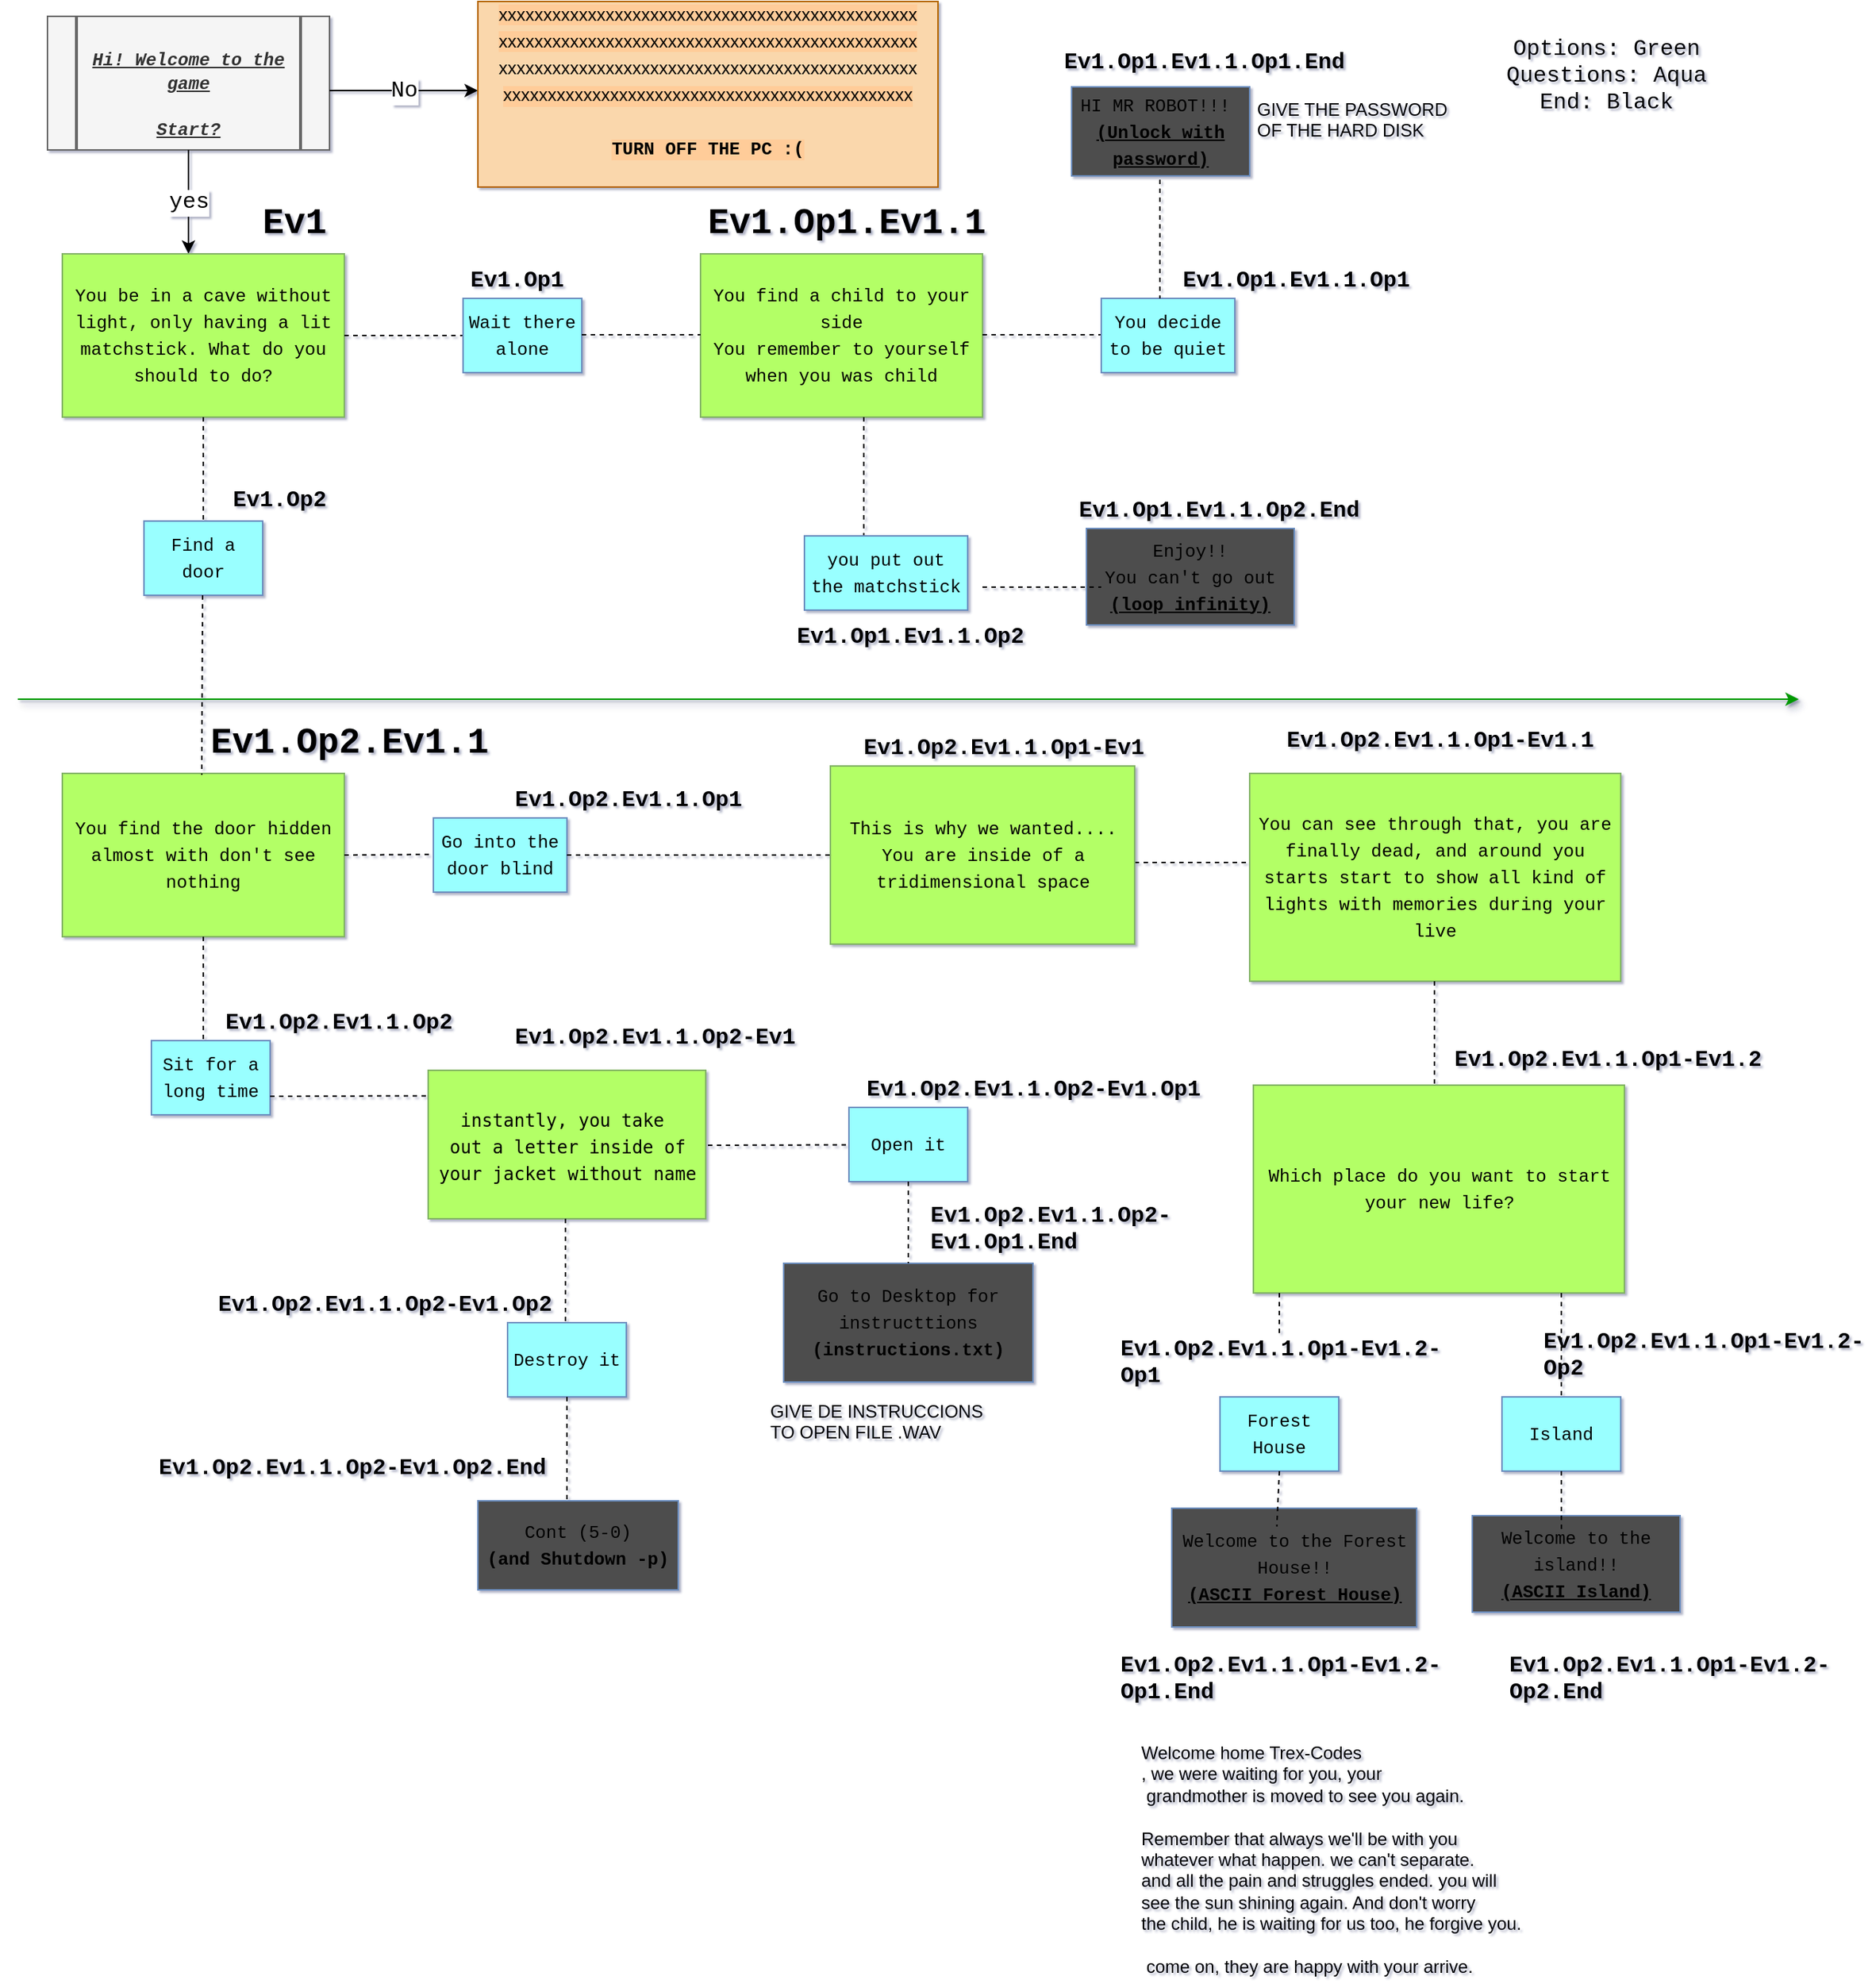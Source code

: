 <mxfile version="12.1.3" type="device" pages="1"><diagram id="9uVwyfsfCK1pvOovjBuG" name="Página-1"><mxGraphModel dx="3398" dy="931" grid="1" gridSize="10" guides="1" tooltips="1" connect="1" arrows="1" fold="1" page="1" pageScale="1" pageWidth="1200" pageHeight="1920" math="0" shadow="1"><root><mxCell id="0"/><mxCell id="1" parent="0"/><mxCell id="Qtg1uJjCrPA5Q5Fs2Zk5-1" value="" style="shape=process;whiteSpace=wrap;html=1;backgroundOutline=1;fillColor=#f5f5f5;strokeColor=#666666;fontColor=#333333;" parent="1" vertex="1"><mxGeometry x="20" y="20" width="190" height="90" as="geometry"/></mxCell><mxCell id="Qtg1uJjCrPA5Q5Fs2Zk5-2" value="&lt;b&gt;&lt;i&gt;&lt;u&gt;&lt;font face=&quot;Courier New&quot;&gt;&lt;br&gt;Hi! Welcome to the game&lt;br&gt;&lt;br&gt;Start?&lt;/font&gt;&lt;/u&gt;&lt;/i&gt;&lt;/b&gt;" style="text;html=1;fillColor=#f5f5f5;align=center;verticalAlign=middle;whiteSpace=wrap;rounded=0;strokeColor=#666666;fontColor=#333333;" parent="1" vertex="1"><mxGeometry x="40" y="20" width="150" height="90" as="geometry"/></mxCell><mxCell id="Qtg1uJjCrPA5Q5Fs2Zk5-4" value="&lt;font style=&quot;font-size: 15px;&quot;&gt;No&lt;br&gt;&lt;/font&gt;" style="endArrow=classic;html=1;rounded=0;fontFamily=Courier New;" parent="1" edge="1"><mxGeometry relative="1" as="geometry"><mxPoint x="210" y="70" as="sourcePoint"/><mxPoint x="310" y="70" as="targetPoint"/><Array as="points"/></mxGeometry></mxCell><mxCell id="Qtg1uJjCrPA5Q5Fs2Zk5-6" value="&lt;font style=&quot;font-size: 15px;&quot;&gt;yes&lt;/font&gt;" style="endArrow=classic;html=1;rounded=0;fontFamily=Courier New;exitX=0.5;exitY=1;exitDx=0;exitDy=0;" parent="1" source="Qtg1uJjCrPA5Q5Fs2Zk5-2" edge="1"><mxGeometry relative="1" as="geometry"><mxPoint x="120" y="150" as="sourcePoint"/><mxPoint x="115" y="180" as="targetPoint"/><Array as="points"/></mxGeometry></mxCell><mxCell id="Qtg1uJjCrPA5Q5Fs2Zk5-8" value="Text" style="text;html=1;align=center;verticalAlign=middle;resizable=0;points=[];autosize=1;strokeColor=none;fillColor=none;fontSize=15;fontFamily=Courier New;" parent="1" vertex="1"><mxGeometry x="320" y="45" width="60" height="30" as="geometry"/></mxCell><mxCell id="Qtg1uJjCrPA5Q5Fs2Zk5-9" value="&lt;span style=&quot;font-family: Helvetica; font-size: 12px; text-align: left; background-color: rgb(255, 204, 153);&quot;&gt;xxxxxxxxxxxxxxxxxxxxxxxxxxxxxxxxxxxxxxxxxxxxxxx&lt;/span&gt;&lt;br style=&quot;font-family: Helvetica; font-size: 12px; text-align: left;&quot;&gt;&lt;span style=&quot;font-family: Helvetica; font-size: 12px; text-align: left; background-color: rgb(255, 204, 153);&quot;&gt;xxxxxxxxxxxxxxxxxxxxxxxxxxxxxxxxxxxxxxxxxxxxxxx&lt;/span&gt;&lt;br style=&quot;font-family: Helvetica; font-size: 12px; text-align: left;&quot;&gt;&lt;span style=&quot;font-size: 12px; text-align: left; font-family: helvetica;&quot;&gt;xxxxxxxxxxxxxxxxxxxxxxxxxxxxxxxxxxxxxxxxxxxxxxx&lt;/span&gt;&lt;br style=&quot;font-family: Helvetica; font-size: 12px; text-align: left;&quot;&gt;&lt;span style=&quot;font-size: 12px; text-align: left; background-color: rgb(255, 204, 153);&quot;&gt;&lt;font face=&quot;Helvetica&quot;&gt;xxxxxxxxxxxxxxxxxxxxxxxxxxxxxxxxxxxxxxxxxxxxxx&lt;/font&gt;&lt;br&gt;&lt;br&gt;&lt;b style=&quot;&quot;&gt;TURN OFF THE PC :(&lt;br&gt;&lt;/b&gt;&lt;br&gt;&lt;/span&gt;" style="rounded=0;whiteSpace=wrap;html=1;fontFamily=Courier New;fontSize=15;fillColor=#fad7ac;strokeColor=#b46504;" parent="1" vertex="1"><mxGeometry x="310" y="10" width="310" height="125" as="geometry"/></mxCell><mxCell id="Qtg1uJjCrPA5Q5Fs2Zk5-13" value="&lt;font style=&quot;font-size: 12px;&quot;&gt;You be in a cave without light, only having a lit matchstick. What do you should to do?&lt;/font&gt;" style="rounded=0;whiteSpace=wrap;html=1;fontFamily=Courier New;fontSize=15;fillColor=#B3FF66;strokeColor=#82b366;" parent="1" vertex="1"><mxGeometry x="30" y="180" width="190" height="110" as="geometry"/></mxCell><mxCell id="Qtg1uJjCrPA5Q5Fs2Zk5-14" value="" style="endArrow=none;dashed=1;html=1;rounded=0;fontFamily=Courier New;fontSize=12;exitX=1;exitY=0.5;exitDx=0;exitDy=0;" parent="1" source="Qtg1uJjCrPA5Q5Fs2Zk5-13" edge="1"><mxGeometry width="50" height="50" relative="1" as="geometry"><mxPoint x="350" y="260" as="sourcePoint"/><mxPoint x="300" y="235" as="targetPoint"/></mxGeometry></mxCell><mxCell id="Qtg1uJjCrPA5Q5Fs2Zk5-16" value="&lt;span style=&quot;font-size: 12px;&quot;&gt;Wait &lt;/span&gt;&lt;span style=&quot;font-size: 12px;&quot;&gt;there alone&lt;/span&gt;" style="rounded=0;whiteSpace=wrap;html=1;fontFamily=Courier New;fontSize=15;fillColor=#99FFFF;strokeColor=#6c8ebf;" parent="1" vertex="1"><mxGeometry x="300" y="210" width="80" height="50" as="geometry"/></mxCell><mxCell id="Qtg1uJjCrPA5Q5Fs2Zk5-17" value="" style="endArrow=none;dashed=1;html=1;rounded=0;fontFamily=Courier New;fontSize=12;exitX=0.5;exitY=1;exitDx=0;exitDy=0;" parent="1" source="Qtg1uJjCrPA5Q5Fs2Zk5-13" edge="1"><mxGeometry width="50" height="50" relative="1" as="geometry"><mxPoint x="110" y="310" as="sourcePoint"/><mxPoint x="125" y="370" as="targetPoint"/></mxGeometry></mxCell><mxCell id="Qtg1uJjCrPA5Q5Fs2Zk5-18" value="&lt;span style=&quot;font-size: 12px;&quot;&gt;Find a door&lt;/span&gt;" style="rounded=0;whiteSpace=wrap;html=1;fontFamily=Courier New;fontSize=15;fillColor=#99FFFF;strokeColor=#6c8ebf;" parent="1" vertex="1"><mxGeometry x="85" y="360" width="80" height="50" as="geometry"/></mxCell><mxCell id="Qtg1uJjCrPA5Q5Fs2Zk5-20" value="&lt;h1&gt;Ev1&lt;/h1&gt;" style="text;html=1;strokeColor=none;fillColor=none;spacing=5;spacingTop=-20;whiteSpace=wrap;overflow=hidden;rounded=0;fontFamily=Courier New;fontSize=12;" parent="1" vertex="1"><mxGeometry x="160" y="140" width="80" height="40" as="geometry"/></mxCell><mxCell id="Qtg1uJjCrPA5Q5Fs2Zk5-22" value="&lt;h1 style=&quot;font-size: 15px;&quot;&gt;&lt;span style=&quot;background-color: initial;&quot;&gt;Ev1.&lt;/span&gt;Op1&lt;/h1&gt;" style="text;html=1;strokeColor=none;fillColor=none;spacing=5;spacingTop=-20;whiteSpace=wrap;overflow=hidden;rounded=0;fontFamily=Courier New;fontSize=12;" parent="1" vertex="1"><mxGeometry x="300" y="190" width="80" height="40" as="geometry"/></mxCell><mxCell id="Qtg1uJjCrPA5Q5Fs2Zk5-24" value="&lt;font style=&quot;font-size: 12px;&quot;&gt;&lt;span style=&quot;font-size: 12px;&quot;&gt;You find a child to your side&lt;/span&gt;&lt;br&gt;&lt;span style=&quot;font-size: 12px;&quot;&gt;You remember to yourself when you was child&lt;/span&gt;&lt;br&gt;&lt;/font&gt;" style="rounded=0;whiteSpace=wrap;html=1;fontFamily=Courier New;fontSize=15;fillColor=#B3FF66;strokeColor=#82b366;" parent="1" vertex="1"><mxGeometry x="460" y="180" width="190" height="110" as="geometry"/></mxCell><mxCell id="Qtg1uJjCrPA5Q5Fs2Zk5-25" value="" style="endArrow=none;dashed=1;html=1;rounded=0;fontFamily=Courier New;fontSize=12;exitX=1;exitY=0.5;exitDx=0;exitDy=0;" parent="1" edge="1"><mxGeometry width="50" height="50" relative="1" as="geometry"><mxPoint x="380" y="234.5" as="sourcePoint"/><mxPoint x="460" y="234.5" as="targetPoint"/></mxGeometry></mxCell><mxCell id="Qtg1uJjCrPA5Q5Fs2Zk5-26" value="&lt;h1&gt;Ev1.Op1.Ev1.1&lt;/h1&gt;" style="text;html=1;strokeColor=none;fillColor=none;spacing=5;spacingTop=-20;whiteSpace=wrap;overflow=hidden;rounded=0;fontFamily=Courier New;fontSize=12;" parent="1" vertex="1"><mxGeometry x="460" y="140" width="210" height="40" as="geometry"/></mxCell><mxCell id="Qtg1uJjCrPA5Q5Fs2Zk5-28" value="" style="endArrow=none;dashed=1;html=1;rounded=0;fontFamily=Courier New;fontSize=12;exitX=1;exitY=0.5;exitDx=0;exitDy=0;" parent="1" edge="1"><mxGeometry width="50" height="50" relative="1" as="geometry"><mxPoint x="650" y="234.5" as="sourcePoint"/><mxPoint x="730" y="234.5" as="targetPoint"/></mxGeometry></mxCell><mxCell id="Qtg1uJjCrPA5Q5Fs2Zk5-29" value="" style="endArrow=none;dashed=1;html=1;rounded=0;fontFamily=Courier New;fontSize=12;exitX=0.5;exitY=1;exitDx=0;exitDy=0;" parent="1" edge="1"><mxGeometry width="50" height="50" relative="1" as="geometry"><mxPoint x="570" y="290" as="sourcePoint"/><mxPoint x="570" y="370" as="targetPoint"/></mxGeometry></mxCell><mxCell id="Qtg1uJjCrPA5Q5Fs2Zk5-30" value="&lt;h1 style=&quot;font-size: 15px;&quot;&gt;Ev1.Op1.Ev1.1&lt;span style=&quot;background-color: initial;&quot;&gt;.&lt;/span&gt;Op2&lt;/h1&gt;" style="text;html=1;strokeColor=none;fillColor=none;spacing=5;spacingTop=-20;whiteSpace=wrap;overflow=hidden;rounded=0;fontFamily=Courier New;fontSize=12;" parent="1" vertex="1"><mxGeometry x="520" y="430" width="180" height="20" as="geometry"/></mxCell><mxCell id="Qtg1uJjCrPA5Q5Fs2Zk5-31" value="&lt;span style=&quot;font-size: 12px;&quot;&gt;you put out the matchstick&lt;/span&gt;" style="rounded=0;whiteSpace=wrap;html=1;fontFamily=Courier New;fontSize=15;fillColor=#99FFFF;strokeColor=#6c8ebf;" parent="1" vertex="1"><mxGeometry x="530" y="370" width="110" height="50" as="geometry"/></mxCell><mxCell id="Qtg1uJjCrPA5Q5Fs2Zk5-32" value="&lt;span style=&quot;font-size: 12px;&quot;&gt;You decide to be quiet&lt;/span&gt;" style="rounded=0;whiteSpace=wrap;html=1;fontFamily=Courier New;fontSize=15;fillColor=#99FFFF;strokeColor=#6c8ebf;" parent="1" vertex="1"><mxGeometry x="730" y="210" width="90" height="50" as="geometry"/></mxCell><mxCell id="Qtg1uJjCrPA5Q5Fs2Zk5-33" value="&lt;h1 style=&quot;font-size: 15px;&quot;&gt;Ev1.Op1.Ev1.1&lt;span style=&quot;background-color: initial;&quot;&gt;.&lt;/span&gt;Op1&lt;/h1&gt;" style="text;html=1;strokeColor=none;fillColor=none;spacing=5;spacingTop=-20;whiteSpace=wrap;overflow=hidden;rounded=0;fontFamily=Courier New;fontSize=12;" parent="1" vertex="1"><mxGeometry x="780" y="190" width="170" height="20" as="geometry"/></mxCell><mxCell id="Qtg1uJjCrPA5Q5Fs2Zk5-35" value="" style="endArrow=none;dashed=1;html=1;rounded=0;fontFamily=Courier New;fontSize=12;exitX=0.5;exitY=1;exitDx=0;exitDy=0;" parent="1" edge="1"><mxGeometry width="50" height="50" relative="1" as="geometry"><mxPoint x="769.5" y="130" as="sourcePoint"/><mxPoint x="769.5" y="210" as="targetPoint"/></mxGeometry></mxCell><mxCell id="Qtg1uJjCrPA5Q5Fs2Zk5-36" value="Options: Green&lt;br&gt;Questions: Aqua&lt;br&gt;End: Black" style="text;html=1;align=center;verticalAlign=middle;resizable=0;points=[];autosize=1;strokeColor=none;fillColor=none;fontSize=15;fontFamily=Courier New;" parent="1" vertex="1"><mxGeometry x="990" y="25" width="160" height="70" as="geometry"/></mxCell><mxCell id="Qtg1uJjCrPA5Q5Fs2Zk5-37" value="&lt;font style=&quot;font-size: 12px;&quot;&gt;&lt;font style=&quot;font-size: 12px;&quot;&gt;HI MR ROBOT!!!&amp;nbsp;&lt;br style=&quot;&quot;&gt;&lt;/font&gt;&lt;b style=&quot;&quot;&gt;&lt;u style=&quot;&quot;&gt;(Unlock with password)&lt;/u&gt;&lt;/b&gt;&lt;/font&gt;" style="rounded=0;whiteSpace=wrap;html=1;fontFamily=Courier New;fontSize=15;fillColor=#4D4D4D;strokeColor=#6c8ebf;" parent="1" vertex="1"><mxGeometry x="710" y="67.5" width="120" height="60" as="geometry"/></mxCell><mxCell id="Qtg1uJjCrPA5Q5Fs2Zk5-39" value="&lt;h1 style=&quot;font-size: 15px;&quot;&gt;&lt;span style=&quot;background-color: initial;&quot;&gt;Ev1.Op1.Ev1.1&lt;/span&gt;&lt;span style=&quot;background-color: initial;&quot;&gt;.&lt;/span&gt;&lt;span style=&quot;background-color: initial;&quot;&gt;Op1.&lt;/span&gt;End&lt;/h1&gt;&lt;div&gt;&lt;br&gt;&lt;/div&gt;" style="text;html=1;strokeColor=none;fillColor=none;spacing=5;spacingTop=-20;whiteSpace=wrap;overflow=hidden;rounded=0;fontFamily=Courier New;fontSize=12;" parent="1" vertex="1"><mxGeometry x="700" y="42.5" width="210" height="25" as="geometry"/></mxCell><mxCell id="Qtg1uJjCrPA5Q5Fs2Zk5-40" value="" style="endArrow=none;dashed=1;html=1;rounded=0;fontFamily=Courier New;fontSize=12;exitX=1;exitY=0.5;exitDx=0;exitDy=0;" parent="1" edge="1"><mxGeometry width="50" height="50" relative="1" as="geometry"><mxPoint x="752.5" y="590" as="sourcePoint"/><mxPoint x="832.5" y="590" as="targetPoint"/></mxGeometry></mxCell><mxCell id="Qtg1uJjCrPA5Q5Fs2Zk5-41" value="&lt;font style=&quot;font-size: 12px;&quot;&gt;Enjoy!!&lt;br&gt;You can't go out&lt;br&gt;&lt;b&gt;&lt;u&gt;(loop infinity)&lt;/u&gt;&lt;/b&gt;&lt;br&gt;&lt;/font&gt;" style="rounded=0;whiteSpace=wrap;html=1;fontFamily=Courier New;fontSize=15;fillColor=#4D4D4D;strokeColor=#6c8ebf;" parent="1" vertex="1"><mxGeometry x="720" y="365" width="140" height="65" as="geometry"/></mxCell><mxCell id="Qtg1uJjCrPA5Q5Fs2Zk5-42" value="&lt;h1 style=&quot;font-size: 15px;&quot;&gt;&lt;span style=&quot;background-color: initial;&quot;&gt;Ev1.Op1.Ev1.1&lt;/span&gt;&lt;span style=&quot;background-color: initial;&quot;&gt;.&lt;/span&gt;&lt;span style=&quot;background-color: initial;&quot;&gt;Op2&lt;/span&gt;.End&lt;/h1&gt;&lt;div&gt;&lt;br&gt;&lt;/div&gt;" style="text;html=1;strokeColor=none;fillColor=none;spacing=5;spacingTop=-20;whiteSpace=wrap;overflow=hidden;rounded=0;fontFamily=Courier New;fontSize=12;" parent="1" vertex="1"><mxGeometry x="710" y="345" width="200" height="25" as="geometry"/></mxCell><mxCell id="Qtg1uJjCrPA5Q5Fs2Zk5-43" value="&lt;font&gt;&lt;span style=&quot;font-size: 12px&quot;&gt;You find the door hidden almost with don't see nothing&lt;/span&gt;&lt;br&gt;&lt;/font&gt;" style="rounded=0;whiteSpace=wrap;html=1;fontFamily=Courier New;fontSize=15;fillColor=#B3FF66;strokeColor=#82b366;" parent="1" vertex="1"><mxGeometry x="30" y="530" width="190" height="110" as="geometry"/></mxCell><mxCell id="Qtg1uJjCrPA5Q5Fs2Zk5-44" value="" style="endArrow=none;dashed=1;html=1;rounded=0;fontFamily=Courier New;fontSize=12;exitX=0.5;exitY=1;exitDx=0;exitDy=0;entryX=-0.005;entryY=1.025;entryDx=0;entryDy=0;entryPerimeter=0;" parent="1" target="Qtg1uJjCrPA5Q5Fs2Zk5-52" edge="1"><mxGeometry width="50" height="50" relative="1" as="geometry"><mxPoint x="124.5" y="410" as="sourcePoint"/><mxPoint x="124.5" y="490" as="targetPoint"/></mxGeometry></mxCell><mxCell id="Qtg1uJjCrPA5Q5Fs2Zk5-49" value="&lt;h1 style=&quot;font-size: 15px;&quot;&gt;&lt;span style=&quot;background-color: initial;&quot;&gt;Ev1.&lt;/span&gt;Op2&lt;/h1&gt;" style="text;html=1;strokeColor=none;fillColor=none;spacing=5;spacingTop=-20;whiteSpace=wrap;overflow=hidden;rounded=0;fontFamily=Courier New;fontSize=12;" parent="1" vertex="1"><mxGeometry x="140" y="337.5" width="80" height="40" as="geometry"/></mxCell><mxCell id="Qtg1uJjCrPA5Q5Fs2Zk5-52" value="&lt;h1&gt;Ev1.Op2.Ev1.1&lt;/h1&gt;" style="text;html=1;strokeColor=none;fillColor=none;spacing=5;spacingTop=-20;whiteSpace=wrap;overflow=hidden;rounded=0;fontFamily=Courier New;fontSize=12;" parent="1" vertex="1"><mxGeometry x="125" y="490" width="210" height="40" as="geometry"/></mxCell><mxCell id="r63pEHake4h-wbilJ2U2-1" value="" style="html=1;strokeColor=#009900;shadow=1;fillColor=#97D077;" parent="1" edge="1"><mxGeometry width="50" height="50" relative="1" as="geometry"><mxPoint y="480" as="sourcePoint"/><mxPoint x="1200" y="480" as="targetPoint"/></mxGeometry></mxCell><mxCell id="r63pEHake4h-wbilJ2U2-7" value="" style="endArrow=none;dashed=1;html=1;rounded=0;fontFamily=Courier New;fontSize=12;exitX=1;exitY=0.5;exitDx=0;exitDy=0;" parent="1" source="Qtg1uJjCrPA5Q5Fs2Zk5-43" edge="1"><mxGeometry width="50" height="50" relative="1" as="geometry"><mxPoint x="230" y="585" as="sourcePoint"/><mxPoint x="290" y="584.5" as="targetPoint"/></mxGeometry></mxCell><mxCell id="r63pEHake4h-wbilJ2U2-8" value="" style="endArrow=none;dashed=1;html=1;rounded=0;fontFamily=Courier New;fontSize=12;exitX=0.5;exitY=1;exitDx=0;exitDy=0;" parent="1" edge="1"><mxGeometry width="50" height="50" relative="1" as="geometry"><mxPoint x="125" y="640" as="sourcePoint"/><mxPoint x="125" y="720" as="targetPoint"/></mxGeometry></mxCell><mxCell id="r63pEHake4h-wbilJ2U2-9" value="&lt;font style=&quot;font-size: 12px&quot;&gt;Go into the door blind&lt;/font&gt;" style="rounded=0;whiteSpace=wrap;html=1;fontFamily=Courier New;fontSize=15;fillColor=#99FFFF;strokeColor=#6c8ebf;" parent="1" vertex="1"><mxGeometry x="280" y="560" width="90" height="50" as="geometry"/></mxCell><mxCell id="r63pEHake4h-wbilJ2U2-10" value="&lt;font style=&quot;font-size: 12px&quot;&gt;Sit for a long time&lt;/font&gt;" style="rounded=0;whiteSpace=wrap;html=1;fontFamily=Courier New;fontSize=15;fillColor=#99FFFF;strokeColor=#6c8ebf;" parent="1" vertex="1"><mxGeometry x="90" y="710" width="80" height="50" as="geometry"/></mxCell><mxCell id="r63pEHake4h-wbilJ2U2-12" value="&lt;h1 style=&quot;font-size: 15px&quot;&gt;Ev1.Op2.Ev1.1.Op1&lt;/h1&gt;" style="text;html=1;strokeColor=none;fillColor=none;spacing=5;spacingTop=-20;whiteSpace=wrap;overflow=hidden;rounded=0;fontFamily=Courier New;fontSize=12;" parent="1" vertex="1"><mxGeometry x="330" y="540" width="190" height="40" as="geometry"/></mxCell><mxCell id="r63pEHake4h-wbilJ2U2-13" value="&lt;h1 style=&quot;font-size: 15px&quot;&gt;Ev1.Op2.Ev1.1.Op2&lt;/h1&gt;&lt;div&gt;&lt;br&gt;&lt;/div&gt;" style="text;html=1;strokeColor=none;fillColor=none;spacing=5;spacingTop=-20;whiteSpace=wrap;overflow=hidden;rounded=0;fontFamily=Courier New;fontSize=12;" parent="1" vertex="1"><mxGeometry x="135" y="690" width="190" height="40" as="geometry"/></mxCell><mxCell id="r63pEHake4h-wbilJ2U2-14" value="&lt;div&gt;&lt;font style=&quot;font-size: 12px&quot; face=&quot;Courier New&quot;&gt;&lt;font style=&quot;font-size: 12px&quot;&gt;This is why we wanted.... &lt;/font&gt;&lt;br&gt;&lt;/font&gt;&lt;/div&gt;&lt;div&gt;&lt;font style=&quot;font-size: 12px&quot; face=&quot;Courier New&quot;&gt;You are inside of a tridimensional space&lt;br&gt;&lt;/font&gt;&lt;/div&gt;" style="rounded=0;whiteSpace=wrap;html=1;fontFamily=Courier New;fontSize=15;fillColor=#B3FF66;strokeColor=#82b366;" parent="1" vertex="1"><mxGeometry x="547.5" y="525" width="205" height="120" as="geometry"/></mxCell><mxCell id="r63pEHake4h-wbilJ2U2-15" value="" style="endArrow=none;dashed=1;html=1;rounded=0;fontFamily=Courier New;fontSize=12;exitX=1;exitY=0.5;exitDx=0;exitDy=0;entryX=0;entryY=0.5;entryDx=0;entryDy=0;" parent="1" source="r63pEHake4h-wbilJ2U2-9" target="r63pEHake4h-wbilJ2U2-14" edge="1"><mxGeometry width="50" height="50" relative="1" as="geometry"><mxPoint x="380" y="584.5" as="sourcePoint"/><mxPoint x="510" y="584" as="targetPoint"/></mxGeometry></mxCell><mxCell id="r63pEHake4h-wbilJ2U2-16" value="&lt;div align=&quot;center&quot;&gt;&lt;pre class=&quot;tw-data-text tw-text-large tw-ta&quot; id=&quot;tw-target-text&quot; dir=&quot;ltr&quot;&gt;&lt;font style=&quot;font-size: 12px&quot;&gt;&lt;span class=&quot;Y2IQFc&quot; lang=&quot;en&quot;&gt;instantly&lt;/span&gt;, you take &lt;br&gt;out a letter inside of&lt;br&gt;your jacket without name&lt;br&gt;&lt;/font&gt;&lt;/pre&gt;&lt;/div&gt;" style="rounded=0;whiteSpace=wrap;html=1;fontFamily=Courier New;fontSize=15;fillColor=#B3FF66;strokeColor=#82b366;align=center;" parent="1" vertex="1"><mxGeometry x="276.5" y="730" width="187" height="100" as="geometry"/></mxCell><mxCell id="r63pEHake4h-wbilJ2U2-17" value="" style="endArrow=none;dashed=1;html=1;rounded=0;fontFamily=Courier New;fontSize=12;exitX=1;exitY=0.75;exitDx=0;exitDy=0;entryX=-0.005;entryY=0.172;entryDx=0;entryDy=0;entryPerimeter=0;" parent="1" source="r63pEHake4h-wbilJ2U2-10" target="r63pEHake4h-wbilJ2U2-16" edge="1"><mxGeometry width="50" height="50" relative="1" as="geometry"><mxPoint x="170" y="750.5" as="sourcePoint"/><mxPoint x="230" y="750" as="targetPoint"/></mxGeometry></mxCell><mxCell id="r63pEHake4h-wbilJ2U2-18" value="" style="endArrow=none;dashed=1;html=1;rounded=0;fontFamily=Courier New;fontSize=12;exitX=1;exitY=0.5;exitDx=0;exitDy=0;" parent="1" edge="1"><mxGeometry width="50" height="50" relative="1" as="geometry"><mxPoint x="650.0" y="404.5" as="sourcePoint"/><mxPoint x="730.0" y="404.5" as="targetPoint"/></mxGeometry></mxCell><mxCell id="r63pEHake4h-wbilJ2U2-19" value="&lt;font style=&quot;font-size: 12px&quot;&gt;You can see through that, you are finally dead, and around you starts start to show all kind of lights with memories during your live&lt;/font&gt;&lt;font style=&quot;font-size: 12px&quot;&gt;&lt;br&gt;&lt;/font&gt;" style="rounded=0;whiteSpace=wrap;html=1;fontFamily=Courier New;fontSize=15;fillColor=#B3FF66;strokeColor=#82b366;" parent="1" vertex="1"><mxGeometry x="830" y="530" width="250" height="140" as="geometry"/></mxCell><mxCell id="r63pEHake4h-wbilJ2U2-21" value="" style="endArrow=none;dashed=1;html=1;rounded=0;fontFamily=Courier New;fontSize=12;exitX=0.5;exitY=1;exitDx=0;exitDy=0;" parent="1" edge="1"><mxGeometry width="50" height="50" relative="1" as="geometry"><mxPoint x="954.5" y="670" as="sourcePoint"/><mxPoint x="954.5" y="750" as="targetPoint"/></mxGeometry></mxCell><mxCell id="r63pEHake4h-wbilJ2U2-22" value="&lt;font style=&quot;font-size: 12px&quot;&gt;Welcome to the island!!&lt;br&gt;&lt;b&gt;&lt;u&gt;(ASCII Island)&lt;/u&gt;&lt;/b&gt;&lt;br&gt;&lt;/font&gt;" style="rounded=0;whiteSpace=wrap;html=1;fontFamily=Courier New;fontSize=15;fillColor=#4D4D4D;strokeColor=#6c8ebf;" parent="1" vertex="1"><mxGeometry x="980" y="1030" width="140" height="65" as="geometry"/></mxCell><mxCell id="r63pEHake4h-wbilJ2U2-23" value="" style="endArrow=none;dashed=1;html=1;rounded=0;fontFamily=Courier New;fontSize=12;exitX=1;exitY=0.75;exitDx=0;exitDy=0;entryX=-0.005;entryY=0.172;entryDx=0;entryDy=0;entryPerimeter=0;" parent="1" edge="1"><mxGeometry width="50" height="50" relative="1" as="geometry"><mxPoint x="465" y="780.5" as="sourcePoint"/><mxPoint x="570.565" y="780.2" as="targetPoint"/></mxGeometry></mxCell><mxCell id="r63pEHake4h-wbilJ2U2-24" value="" style="endArrow=none;dashed=1;html=1;rounded=0;fontFamily=Courier New;fontSize=12;exitX=0.5;exitY=1;exitDx=0;exitDy=0;" parent="1" edge="1"><mxGeometry width="50" height="50" relative="1" as="geometry"><mxPoint x="369" y="830" as="sourcePoint"/><mxPoint x="369" y="910" as="targetPoint"/></mxGeometry></mxCell><mxCell id="r63pEHake4h-wbilJ2U2-25" value="&lt;font style=&quot;font-size: 12px&quot;&gt;Open it&lt;/font&gt;" style="rounded=0;whiteSpace=wrap;html=1;fontFamily=Courier New;fontSize=15;fillColor=#99FFFF;strokeColor=#6c8ebf;" parent="1" vertex="1"><mxGeometry x="560" y="755" width="80" height="50" as="geometry"/></mxCell><mxCell id="r63pEHake4h-wbilJ2U2-26" value="&lt;font style=&quot;font-size: 12px&quot;&gt;Destroy it&lt;/font&gt;" style="rounded=0;whiteSpace=wrap;html=1;fontFamily=Courier New;fontSize=15;fillColor=#99FFFF;strokeColor=#6c8ebf;" parent="1" vertex="1"><mxGeometry x="330" y="900" width="80" height="50" as="geometry"/></mxCell><mxCell id="r63pEHake4h-wbilJ2U2-27" value="&lt;font style=&quot;font-size: 12px&quot;&gt;Island&lt;/font&gt;" style="rounded=0;whiteSpace=wrap;html=1;fontFamily=Courier New;fontSize=15;fillColor=#99FFFF;strokeColor=#6c8ebf;" parent="1" vertex="1"><mxGeometry x="1000" y="950" width="80" height="50" as="geometry"/></mxCell><mxCell id="r63pEHake4h-wbilJ2U2-28" value="&lt;font style=&quot;font-size: 12px&quot;&gt;Which place do you want to start your new life?&lt;/font&gt;&lt;font style=&quot;font-size: 12px&quot;&gt;&lt;br&gt;&lt;/font&gt;" style="rounded=0;whiteSpace=wrap;html=1;fontFamily=Courier New;fontSize=15;fillColor=#B3FF66;strokeColor=#82b366;" parent="1" vertex="1"><mxGeometry x="832.5" y="740" width="250" height="140" as="geometry"/></mxCell><mxCell id="r63pEHake4h-wbilJ2U2-29" value="" style="endArrow=none;dashed=1;html=1;rounded=0;fontFamily=Courier New;fontSize=12;exitX=0.5;exitY=1;exitDx=0;exitDy=0;entryX=0.5;entryY=0;entryDx=0;entryDy=0;" parent="1" target="r63pEHake4h-wbilJ2U2-27" edge="1"><mxGeometry width="50" height="50" relative="1" as="geometry"><mxPoint x="1040.0" y="880" as="sourcePoint"/><mxPoint x="1040.0" y="960" as="targetPoint"/></mxGeometry></mxCell><mxCell id="r63pEHake4h-wbilJ2U2-30" value="" style="endArrow=none;dashed=1;html=1;rounded=0;fontFamily=Courier New;fontSize=12;exitX=0.5;exitY=1;exitDx=0;exitDy=0;entryX=0.429;entryY=0.154;entryDx=0;entryDy=0;entryPerimeter=0;" parent="1" source="r63pEHake4h-wbilJ2U2-27" target="r63pEHake4h-wbilJ2U2-22" edge="1"><mxGeometry width="50" height="50" relative="1" as="geometry"><mxPoint x="1050.0" y="880" as="sourcePoint"/><mxPoint x="1050.0" y="960" as="targetPoint"/></mxGeometry></mxCell><mxCell id="r63pEHake4h-wbilJ2U2-37" value="&lt;font style=&quot;font-size: 12px&quot;&gt;Welcome to the Forest House!!&lt;br&gt;&lt;b&gt;&lt;u&gt;(ASCII Forest House)&lt;/u&gt;&lt;/b&gt;&lt;br&gt;&lt;/font&gt;" style="rounded=0;whiteSpace=wrap;html=1;fontFamily=Courier New;fontSize=15;fillColor=#4D4D4D;strokeColor=#6c8ebf;" parent="1" vertex="1"><mxGeometry x="777.5" y="1025" width="165" height="80" as="geometry"/></mxCell><mxCell id="r63pEHake4h-wbilJ2U2-38" value="&lt;div&gt;&lt;font style=&quot;font-size: 12px&quot;&gt;Forest &lt;br&gt;&lt;/font&gt;&lt;/div&gt;&lt;div&gt;&lt;font style=&quot;font-size: 12px&quot;&gt;House&lt;br&gt;&lt;/font&gt;&lt;/div&gt;" style="rounded=0;whiteSpace=wrap;html=1;fontFamily=Courier New;fontSize=15;fillColor=#99FFFF;strokeColor=#6c8ebf;" parent="1" vertex="1"><mxGeometry x="810" y="950" width="80" height="50" as="geometry"/></mxCell><mxCell id="r63pEHake4h-wbilJ2U2-39" value="" style="endArrow=none;dashed=1;html=1;rounded=0;fontFamily=Courier New;fontSize=12;exitX=0.5;exitY=1;exitDx=0;exitDy=0;entryX=0.5;entryY=0;entryDx=0;entryDy=0;" parent="1" source="r63pEHake4h-wbilJ2U2-70" target="r63pEHake4h-wbilJ2U2-38" edge="1"><mxGeometry width="50" height="50" relative="1" as="geometry"><mxPoint x="850.0" y="880" as="sourcePoint"/><mxPoint x="850.0" y="960" as="targetPoint"/></mxGeometry></mxCell><mxCell id="r63pEHake4h-wbilJ2U2-40" value="" style="endArrow=none;dashed=1;html=1;rounded=0;fontFamily=Courier New;fontSize=12;exitX=0.5;exitY=1;exitDx=0;exitDy=0;entryX=0.429;entryY=0.154;entryDx=0;entryDy=0;entryPerimeter=0;" parent="1" source="r63pEHake4h-wbilJ2U2-38" target="r63pEHake4h-wbilJ2U2-37" edge="1"><mxGeometry width="50" height="50" relative="1" as="geometry"><mxPoint x="860.0" y="880" as="sourcePoint"/><mxPoint x="860.0" y="960" as="targetPoint"/></mxGeometry></mxCell><mxCell id="r63pEHake4h-wbilJ2U2-41" value="&lt;div&gt;Welcome home Trex-Codes&lt;/div&gt;&lt;div&gt;, we were waiting for you, your&lt;/div&gt;&lt;div&gt;&amp;nbsp;grandmother is moved to see you again.&lt;/div&gt;&lt;div&gt;&lt;br&gt;&lt;/div&gt;&lt;div&gt;Remember that always we'll be with you&lt;/div&gt;&lt;div&gt;whatever what happen. we can't separate.&lt;/div&gt;&lt;div&gt;and all the pain and struggles ended. you will &lt;br&gt;&lt;/div&gt;&lt;div&gt;see the sun shining again. And don't worry&lt;/div&gt;&lt;div&gt;the child, he is waiting for us too, he forgive you.&lt;/div&gt;&lt;div&gt;&lt;br&gt;&lt;/div&gt;&lt;div&gt;&amp;nbsp;come on, they are happy with your arrive.&lt;br&gt;&lt;/div&gt;" style="text;html=1;resizable=0;points=[];autosize=1;align=left;verticalAlign=top;spacingTop=-4;" parent="1" vertex="1"><mxGeometry x="755" y="1180" width="270" height="160" as="geometry"/></mxCell><mxCell id="r63pEHake4h-wbilJ2U2-45" value="" style="endArrow=none;dashed=1;html=1;rounded=0;fontFamily=Courier New;fontSize=12;exitX=0.5;exitY=1;exitDx=0;exitDy=0;" parent="1" edge="1"><mxGeometry width="50" height="50" relative="1" as="geometry"><mxPoint x="370" y="950" as="sourcePoint"/><mxPoint x="370" y="1030" as="targetPoint"/></mxGeometry></mxCell><mxCell id="r63pEHake4h-wbilJ2U2-46" value="&lt;div&gt;&lt;font style=&quot;font-size: 12px&quot;&gt;Cont (5-0)&lt;/font&gt;&lt;/div&gt;&lt;div&gt;&lt;font style=&quot;font-size: 12px&quot;&gt;&lt;b&gt;(and Shutdown -p)&lt;/b&gt;&lt;/font&gt;&lt;/div&gt;" style="rounded=0;whiteSpace=wrap;html=1;fontFamily=Courier New;fontSize=15;fillColor=#4D4D4D;strokeColor=#6c8ebf;" parent="1" vertex="1"><mxGeometry x="310" y="1020" width="135" height="60" as="geometry"/></mxCell><mxCell id="r63pEHake4h-wbilJ2U2-47" value="&lt;div&gt;&lt;font style=&quot;font-size: 12px&quot;&gt;Go to Desktop for instructtions&lt;/font&gt;&lt;/div&gt;&lt;div&gt;&lt;font style=&quot;font-size: 12px&quot;&gt;&lt;b&gt;(instructions.txt)&lt;/b&gt;&lt;br&gt;&lt;/font&gt;&lt;/div&gt;" style="rounded=0;whiteSpace=wrap;html=1;fontFamily=Courier New;fontSize=15;fillColor=#4D4D4D;strokeColor=#6c8ebf;" parent="1" vertex="1"><mxGeometry x="516" y="860" width="168" height="80" as="geometry"/></mxCell><mxCell id="r63pEHake4h-wbilJ2U2-48" value="" style="endArrow=none;dashed=1;html=1;rounded=0;fontFamily=Courier New;fontSize=12;exitX=0.5;exitY=1;exitDx=0;exitDy=0;entryX=0.5;entryY=0;entryDx=0;entryDy=0;" parent="1" source="r63pEHake4h-wbilJ2U2-25" target="r63pEHake4h-wbilJ2U2-47" edge="1"><mxGeometry width="50" height="50" relative="1" as="geometry"><mxPoint x="379" y="840" as="sourcePoint"/><mxPoint x="379" y="920" as="targetPoint"/></mxGeometry></mxCell><mxCell id="r63pEHake4h-wbilJ2U2-53" value="&lt;div&gt;GIVE THE PASSWORD&lt;/div&gt;&lt;div&gt;OF THE HARD DISK&lt;br&gt;&lt;/div&gt;" style="text;html=1;resizable=0;points=[];autosize=1;align=left;verticalAlign=top;spacingTop=-4;" parent="1" vertex="1"><mxGeometry x="832.5" y="72.5" width="140" height="30" as="geometry"/></mxCell><mxCell id="r63pEHake4h-wbilJ2U2-54" value="&lt;div&gt;GIVE DE INSTRUCCIONS &lt;br&gt;&lt;/div&gt;&lt;div&gt;TO OPEN FILE .WAV&lt;/div&gt;" style="text;html=1;resizable=0;points=[];autosize=1;align=left;verticalAlign=top;spacingTop=-4;" parent="1" vertex="1"><mxGeometry x="505" y="950" width="160" height="30" as="geometry"/></mxCell><mxCell id="r63pEHake4h-wbilJ2U2-55" value="&lt;h1 style=&quot;font-size: 15px&quot;&gt;Ev1.Op2.Ev1.1.Op2-Ev1&lt;/h1&gt;&lt;div&gt;&lt;br&gt;&lt;/div&gt;" style="text;html=1;strokeColor=none;fillColor=none;spacing=5;spacingTop=-20;whiteSpace=wrap;overflow=hidden;rounded=0;fontFamily=Courier New;fontSize=12;" parent="1" vertex="1"><mxGeometry x="330" y="700" width="230" height="40" as="geometry"/></mxCell><mxCell id="r63pEHake4h-wbilJ2U2-60" value="&lt;h1 style=&quot;font-size: 15px&quot;&gt;Ev1.Op2.Ev1.1.Op2-Ev1.Op1&lt;/h1&gt;&lt;div&gt;&lt;br&gt;&lt;/div&gt;" style="text;html=1;strokeColor=none;fillColor=none;spacing=5;spacingTop=-20;whiteSpace=wrap;overflow=hidden;rounded=0;fontFamily=Courier New;fontSize=12;" parent="1" vertex="1"><mxGeometry x="566.5" y="735" width="260" height="40" as="geometry"/></mxCell><mxCell id="r63pEHake4h-wbilJ2U2-61" value="&lt;h1 style=&quot;font-size: 15px&quot;&gt;Ev1.Op2.Ev1.1.Op2-Ev1.Op2&lt;/h1&gt;&lt;div&gt;&lt;br&gt;&lt;/div&gt;" style="text;html=1;strokeColor=none;fillColor=none;spacing=5;spacingTop=-20;whiteSpace=wrap;overflow=hidden;rounded=0;fontFamily=Courier New;fontSize=12;" parent="1" vertex="1"><mxGeometry x="130" y="880" width="260" height="40" as="geometry"/></mxCell><mxCell id="r63pEHake4h-wbilJ2U2-63" value="&lt;h1 style=&quot;font-size: 15px&quot;&gt;Ev1.Op2.Ev1.1.Op2-Ev1.Op2.End&lt;/h1&gt;&lt;div&gt;&lt;br&gt;&lt;/div&gt;" style="text;html=1;strokeColor=none;fillColor=none;spacing=5;spacingTop=-20;whiteSpace=wrap;overflow=hidden;rounded=0;fontFamily=Courier New;fontSize=12;" parent="1" vertex="1"><mxGeometry x="90" y="990" width="280" height="40" as="geometry"/></mxCell><mxCell id="r63pEHake4h-wbilJ2U2-64" value="&lt;h1 style=&quot;font-size: 15px&quot;&gt;Ev1.Op2.Ev1.1.Op2-Ev1.Op1.End&lt;/h1&gt;&lt;div&gt;&lt;br&gt;&lt;/div&gt;" style="text;html=1;strokeColor=none;fillColor=none;spacing=5;spacingTop=-20;whiteSpace=wrap;overflow=hidden;rounded=0;fontFamily=Courier New;fontSize=12;" parent="1" vertex="1"><mxGeometry x="610" y="820" width="260" height="40" as="geometry"/></mxCell><mxCell id="r63pEHake4h-wbilJ2U2-65" value="&lt;h1 style=&quot;font-size: 15px&quot;&gt;Ev1.Op2.Ev1.1.Op1-Ev1&lt;/h1&gt;" style="text;html=1;strokeColor=none;fillColor=none;spacing=5;spacingTop=-20;whiteSpace=wrap;overflow=hidden;rounded=0;fontFamily=Courier New;fontSize=12;" parent="1" vertex="1"><mxGeometry x="565" y="505" width="225" height="40" as="geometry"/></mxCell><mxCell id="r63pEHake4h-wbilJ2U2-66" value="&lt;h1 style=&quot;font-size: 15px&quot;&gt;Ev1.Op2.Ev1.1.Op1-Ev1.1&lt;/h1&gt;" style="text;html=1;strokeColor=none;fillColor=none;spacing=5;spacingTop=-20;whiteSpace=wrap;overflow=hidden;rounded=0;fontFamily=Courier New;fontSize=12;" parent="1" vertex="1"><mxGeometry x="850" y="500" width="225" height="40" as="geometry"/></mxCell><mxCell id="r63pEHake4h-wbilJ2U2-67" value="&lt;h1 style=&quot;font-size: 15px&quot;&gt;Ev1.Op2.Ev1.1.Op1-Ev1.2&lt;/h1&gt;" style="text;html=1;strokeColor=none;fillColor=none;spacing=5;spacingTop=-20;whiteSpace=wrap;overflow=hidden;rounded=0;fontFamily=Courier New;fontSize=12;" parent="1" vertex="1"><mxGeometry x="962.5" y="715" width="225" height="40" as="geometry"/></mxCell><mxCell id="r63pEHake4h-wbilJ2U2-70" value="&lt;h1 style=&quot;font-size: 15px&quot;&gt;Ev1.Op2.Ev1.1.Op1-Ev1.2-Op1&lt;/h1&gt;" style="text;html=1;strokeColor=none;fillColor=none;spacing=5;spacingTop=-20;whiteSpace=wrap;overflow=hidden;rounded=0;fontFamily=Courier New;fontSize=12;" parent="1" vertex="1"><mxGeometry x="737.5" y="910" width="225" height="40" as="geometry"/></mxCell><mxCell id="r63pEHake4h-wbilJ2U2-71" value="" style="endArrow=none;dashed=1;html=1;rounded=0;fontFamily=Courier New;fontSize=12;exitX=0.5;exitY=1;exitDx=0;exitDy=0;entryX=0.5;entryY=0;entryDx=0;entryDy=0;" parent="1" target="r63pEHake4h-wbilJ2U2-70" edge="1"><mxGeometry width="50" height="50" relative="1" as="geometry"><mxPoint x="850.0" y="880" as="sourcePoint"/><mxPoint x="850.0" y="950" as="targetPoint"/></mxGeometry></mxCell><mxCell id="r63pEHake4h-wbilJ2U2-72" value="&lt;h1 style=&quot;font-size: 15px&quot;&gt;Ev1.Op2.Ev1.1.Op1-Ev1.2-Op2&lt;/h1&gt;" style="text;html=1;strokeColor=none;fillColor=none;spacing=5;spacingTop=-20;whiteSpace=wrap;overflow=hidden;rounded=0;fontFamily=Courier New;fontSize=12;" parent="1" vertex="1"><mxGeometry x="1022.5" y="905" width="225" height="40" as="geometry"/></mxCell><mxCell id="r63pEHake4h-wbilJ2U2-73" value="&lt;h1 style=&quot;font-size: 15px&quot;&gt;Ev1.Op2.Ev1.1.Op1-Ev1.2-Op1.End&lt;/h1&gt;" style="text;html=1;strokeColor=none;fillColor=none;spacing=5;spacingTop=-20;whiteSpace=wrap;overflow=hidden;rounded=0;fontFamily=Courier New;fontSize=12;" parent="1" vertex="1"><mxGeometry x="737.5" y="1122.5" width="225" height="40" as="geometry"/></mxCell><mxCell id="r63pEHake4h-wbilJ2U2-74" value="&lt;h1 style=&quot;font-size: 15px&quot;&gt;Ev1.Op2.Ev1.1.Op1-Ev1.2-Op2.End&lt;/h1&gt;" style="text;html=1;strokeColor=none;fillColor=none;spacing=5;spacingTop=-20;whiteSpace=wrap;overflow=hidden;rounded=0;fontFamily=Courier New;fontSize=12;" parent="1" vertex="1"><mxGeometry x="1000" y="1122.5" width="225" height="40" as="geometry"/></mxCell></root></mxGraphModel></diagram></mxfile>